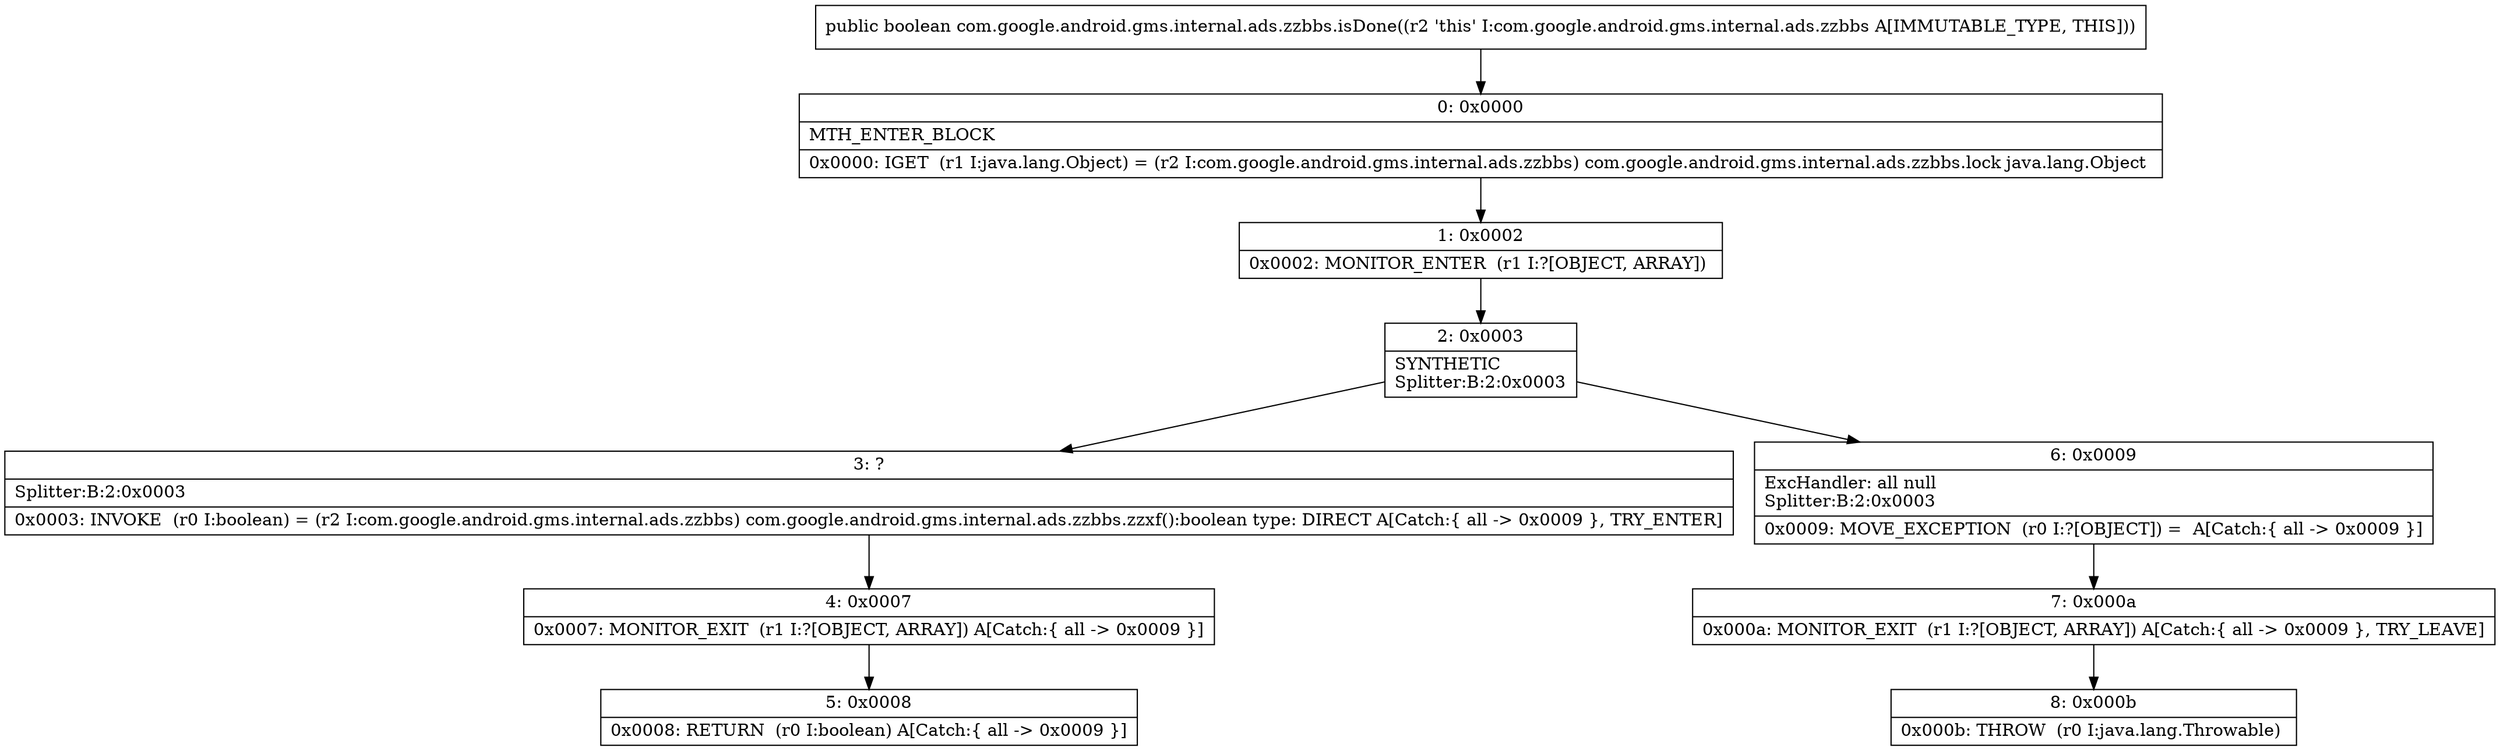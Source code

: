 digraph "CFG forcom.google.android.gms.internal.ads.zzbbs.isDone()Z" {
Node_0 [shape=record,label="{0\:\ 0x0000|MTH_ENTER_BLOCK\l|0x0000: IGET  (r1 I:java.lang.Object) = (r2 I:com.google.android.gms.internal.ads.zzbbs) com.google.android.gms.internal.ads.zzbbs.lock java.lang.Object \l}"];
Node_1 [shape=record,label="{1\:\ 0x0002|0x0002: MONITOR_ENTER  (r1 I:?[OBJECT, ARRAY]) \l}"];
Node_2 [shape=record,label="{2\:\ 0x0003|SYNTHETIC\lSplitter:B:2:0x0003\l}"];
Node_3 [shape=record,label="{3\:\ ?|Splitter:B:2:0x0003\l|0x0003: INVOKE  (r0 I:boolean) = (r2 I:com.google.android.gms.internal.ads.zzbbs) com.google.android.gms.internal.ads.zzbbs.zzxf():boolean type: DIRECT A[Catch:\{ all \-\> 0x0009 \}, TRY_ENTER]\l}"];
Node_4 [shape=record,label="{4\:\ 0x0007|0x0007: MONITOR_EXIT  (r1 I:?[OBJECT, ARRAY]) A[Catch:\{ all \-\> 0x0009 \}]\l}"];
Node_5 [shape=record,label="{5\:\ 0x0008|0x0008: RETURN  (r0 I:boolean) A[Catch:\{ all \-\> 0x0009 \}]\l}"];
Node_6 [shape=record,label="{6\:\ 0x0009|ExcHandler: all null\lSplitter:B:2:0x0003\l|0x0009: MOVE_EXCEPTION  (r0 I:?[OBJECT]) =  A[Catch:\{ all \-\> 0x0009 \}]\l}"];
Node_7 [shape=record,label="{7\:\ 0x000a|0x000a: MONITOR_EXIT  (r1 I:?[OBJECT, ARRAY]) A[Catch:\{ all \-\> 0x0009 \}, TRY_LEAVE]\l}"];
Node_8 [shape=record,label="{8\:\ 0x000b|0x000b: THROW  (r0 I:java.lang.Throwable) \l}"];
MethodNode[shape=record,label="{public boolean com.google.android.gms.internal.ads.zzbbs.isDone((r2 'this' I:com.google.android.gms.internal.ads.zzbbs A[IMMUTABLE_TYPE, THIS])) }"];
MethodNode -> Node_0;
Node_0 -> Node_1;
Node_1 -> Node_2;
Node_2 -> Node_3;
Node_2 -> Node_6;
Node_3 -> Node_4;
Node_4 -> Node_5;
Node_6 -> Node_7;
Node_7 -> Node_8;
}

